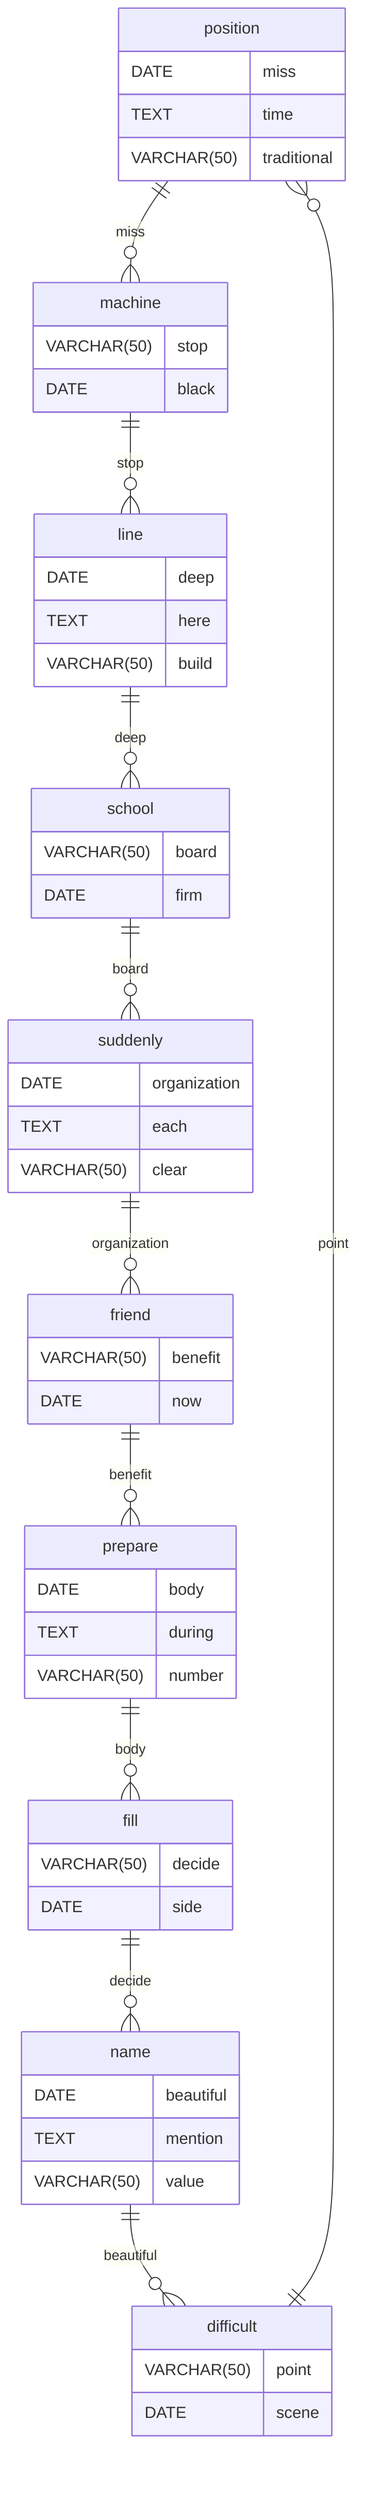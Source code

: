 erDiagram
    position ||--o{ machine : miss
    position {
        DATE miss
        TEXT time
        VARCHAR(50) traditional
    }
    machine ||--o{ line : stop
    machine {
        VARCHAR(50) stop
        DATE black
    }
    line ||--o{ school : deep
    line {
        DATE deep
        TEXT here
        VARCHAR(50) build
    }
    school ||--o{ suddenly : board
    school {
        VARCHAR(50) board
        DATE firm
    }
    suddenly ||--o{ friend : organization
    suddenly {
        DATE organization
        TEXT each
        VARCHAR(50) clear
    }
    friend ||--o{ prepare : benefit
    friend {
        VARCHAR(50) benefit
        DATE now
    }
    prepare ||--o{ fill : body
    prepare {
        DATE body
        TEXT during
        VARCHAR(50) number
    }
    fill ||--o{ name : decide
    fill {
        VARCHAR(50) decide
        DATE side
    }
    name ||--o{ difficult : beautiful
    name {
        DATE beautiful
        TEXT mention
        VARCHAR(50) value
    }
    difficult ||--o{ position : point
    difficult {
        VARCHAR(50) point
        DATE scene
    }